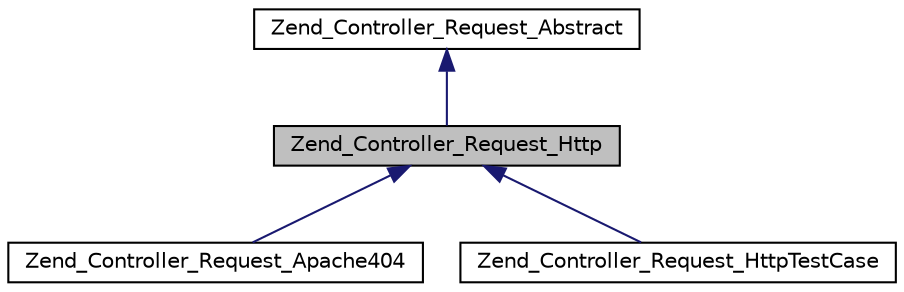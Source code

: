 digraph G
{
  edge [fontname="Helvetica",fontsize="10",labelfontname="Helvetica",labelfontsize="10"];
  node [fontname="Helvetica",fontsize="10",shape=record];
  Node1 [label="Zend_Controller_Request_Http",height=0.2,width=0.4,color="black", fillcolor="grey75", style="filled" fontcolor="black"];
  Node2 -> Node1 [dir="back",color="midnightblue",fontsize="10",style="solid",fontname="Helvetica"];
  Node2 [label="Zend_Controller_Request_Abstract",height=0.2,width=0.4,color="black", fillcolor="white", style="filled",URL="$class_zend___controller___request___abstract.html"];
  Node1 -> Node3 [dir="back",color="midnightblue",fontsize="10",style="solid",fontname="Helvetica"];
  Node3 [label="Zend_Controller_Request_Apache404",height=0.2,width=0.4,color="black", fillcolor="white", style="filled",URL="$class_zend___controller___request___apache404.html"];
  Node1 -> Node4 [dir="back",color="midnightblue",fontsize="10",style="solid",fontname="Helvetica"];
  Node4 [label="Zend_Controller_Request_HttpTestCase",height=0.2,width=0.4,color="black", fillcolor="white", style="filled",URL="$class_zend___controller___request___http_test_case.html"];
}
